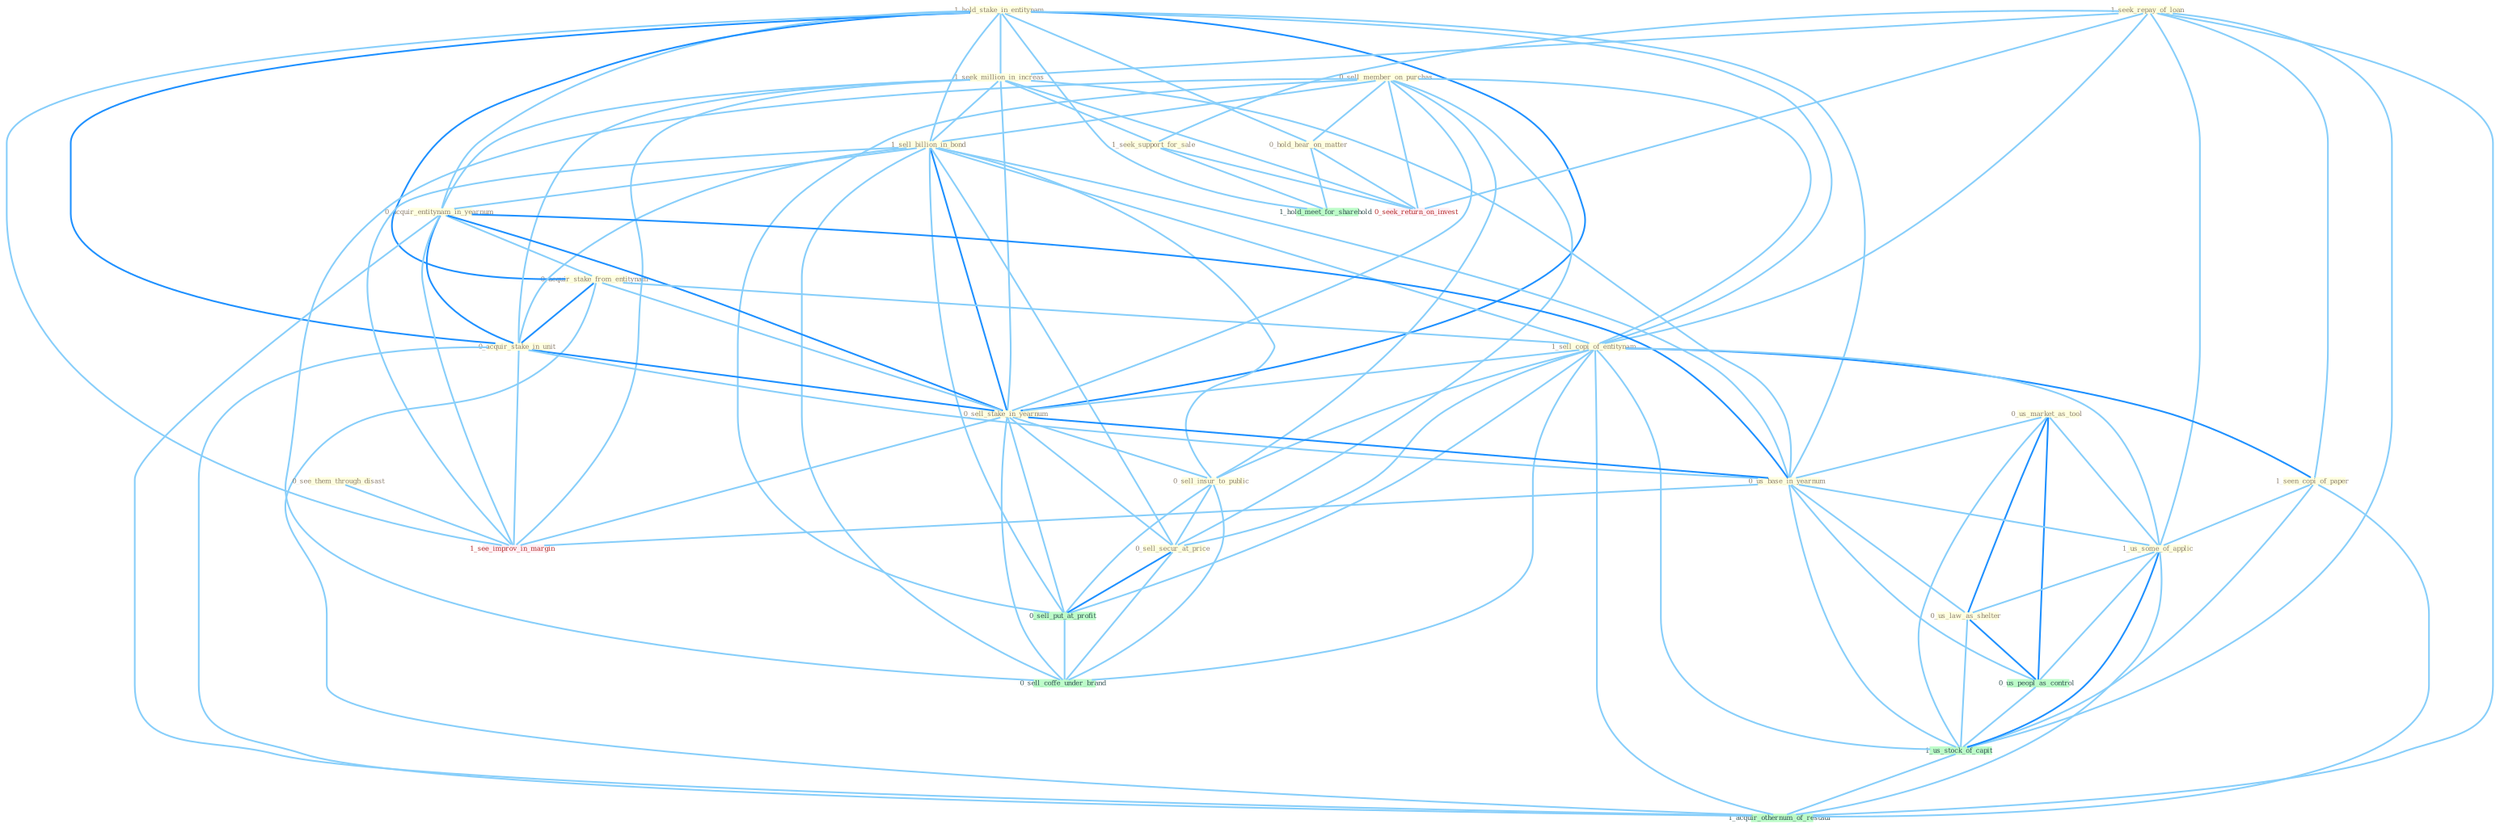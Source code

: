 Graph G{ 
    node
    [shape=polygon,style=filled,width=.5,height=.06,color="#BDFCC9",fixedsize=true,fontsize=4,
    fontcolor="#2f4f4f"];
    {node
    [color="#ffffe0", fontcolor="#8b7d6b"] "1_hold_stake_in_entitynam " "1_seek_repay_of_loan " "1_seek_million_in_increas " "0_sell_member_on_purchas " "1_sell_billion_in_bond " "0_acquir_entitynam_in_yearnum " "0_us_market_as_tool " "0_acquir_stake_from_entitynam " "0_acquir_stake_in_unit " "0_hold_hear_on_matter " "0_see_them_through_disast " "1_sell_copi_of_entitynam " "0_sell_stake_in_yearnum " "1_seen_copi_of_paper " "0_sell_insur_to_public " "0_us_base_in_yearnum " "0_sell_secur_at_price " "1_us_some_of_applic " "0_us_law_as_shelter " "1_seek_support_for_sale "}
{node [color="#fff0f5", fontcolor="#b22222"] "0_seek_return_on_invest " "1_see_improv_in_margin "}
edge [color="#B0E2FF"];

	"1_hold_stake_in_entitynam " -- "1_seek_million_in_increas " [w="1", color="#87cefa" ];
	"1_hold_stake_in_entitynam " -- "1_sell_billion_in_bond " [w="1", color="#87cefa" ];
	"1_hold_stake_in_entitynam " -- "0_acquir_entitynam_in_yearnum " [w="1", color="#87cefa" ];
	"1_hold_stake_in_entitynam " -- "0_acquir_stake_from_entitynam " [w="2", color="#1e90ff" , len=0.8];
	"1_hold_stake_in_entitynam " -- "0_acquir_stake_in_unit " [w="2", color="#1e90ff" , len=0.8];
	"1_hold_stake_in_entitynam " -- "0_hold_hear_on_matter " [w="1", color="#87cefa" ];
	"1_hold_stake_in_entitynam " -- "1_sell_copi_of_entitynam " [w="1", color="#87cefa" ];
	"1_hold_stake_in_entitynam " -- "0_sell_stake_in_yearnum " [w="2", color="#1e90ff" , len=0.8];
	"1_hold_stake_in_entitynam " -- "0_us_base_in_yearnum " [w="1", color="#87cefa" ];
	"1_hold_stake_in_entitynam " -- "1_see_improv_in_margin " [w="1", color="#87cefa" ];
	"1_hold_stake_in_entitynam " -- "1_hold_meet_for_sharehold " [w="1", color="#87cefa" ];
	"1_seek_repay_of_loan " -- "1_seek_million_in_increas " [w="1", color="#87cefa" ];
	"1_seek_repay_of_loan " -- "1_sell_copi_of_entitynam " [w="1", color="#87cefa" ];
	"1_seek_repay_of_loan " -- "1_seen_copi_of_paper " [w="1", color="#87cefa" ];
	"1_seek_repay_of_loan " -- "1_us_some_of_applic " [w="1", color="#87cefa" ];
	"1_seek_repay_of_loan " -- "1_seek_support_for_sale " [w="1", color="#87cefa" ];
	"1_seek_repay_of_loan " -- "0_seek_return_on_invest " [w="1", color="#87cefa" ];
	"1_seek_repay_of_loan " -- "1_us_stock_of_capit " [w="1", color="#87cefa" ];
	"1_seek_repay_of_loan " -- "1_acquir_othernum_of_restaur " [w="1", color="#87cefa" ];
	"1_seek_million_in_increas " -- "1_sell_billion_in_bond " [w="1", color="#87cefa" ];
	"1_seek_million_in_increas " -- "0_acquir_entitynam_in_yearnum " [w="1", color="#87cefa" ];
	"1_seek_million_in_increas " -- "0_acquir_stake_in_unit " [w="1", color="#87cefa" ];
	"1_seek_million_in_increas " -- "0_sell_stake_in_yearnum " [w="1", color="#87cefa" ];
	"1_seek_million_in_increas " -- "0_us_base_in_yearnum " [w="1", color="#87cefa" ];
	"1_seek_million_in_increas " -- "1_seek_support_for_sale " [w="1", color="#87cefa" ];
	"1_seek_million_in_increas " -- "0_seek_return_on_invest " [w="1", color="#87cefa" ];
	"1_seek_million_in_increas " -- "1_see_improv_in_margin " [w="1", color="#87cefa" ];
	"0_sell_member_on_purchas " -- "1_sell_billion_in_bond " [w="1", color="#87cefa" ];
	"0_sell_member_on_purchas " -- "0_hold_hear_on_matter " [w="1", color="#87cefa" ];
	"0_sell_member_on_purchas " -- "1_sell_copi_of_entitynam " [w="1", color="#87cefa" ];
	"0_sell_member_on_purchas " -- "0_sell_stake_in_yearnum " [w="1", color="#87cefa" ];
	"0_sell_member_on_purchas " -- "0_sell_insur_to_public " [w="1", color="#87cefa" ];
	"0_sell_member_on_purchas " -- "0_sell_secur_at_price " [w="1", color="#87cefa" ];
	"0_sell_member_on_purchas " -- "0_sell_put_at_profit " [w="1", color="#87cefa" ];
	"0_sell_member_on_purchas " -- "0_seek_return_on_invest " [w="1", color="#87cefa" ];
	"0_sell_member_on_purchas " -- "0_sell_coffe_under_brand " [w="1", color="#87cefa" ];
	"1_sell_billion_in_bond " -- "0_acquir_entitynam_in_yearnum " [w="1", color="#87cefa" ];
	"1_sell_billion_in_bond " -- "0_acquir_stake_in_unit " [w="1", color="#87cefa" ];
	"1_sell_billion_in_bond " -- "1_sell_copi_of_entitynam " [w="1", color="#87cefa" ];
	"1_sell_billion_in_bond " -- "0_sell_stake_in_yearnum " [w="2", color="#1e90ff" , len=0.8];
	"1_sell_billion_in_bond " -- "0_sell_insur_to_public " [w="1", color="#87cefa" ];
	"1_sell_billion_in_bond " -- "0_us_base_in_yearnum " [w="1", color="#87cefa" ];
	"1_sell_billion_in_bond " -- "0_sell_secur_at_price " [w="1", color="#87cefa" ];
	"1_sell_billion_in_bond " -- "0_sell_put_at_profit " [w="1", color="#87cefa" ];
	"1_sell_billion_in_bond " -- "1_see_improv_in_margin " [w="1", color="#87cefa" ];
	"1_sell_billion_in_bond " -- "0_sell_coffe_under_brand " [w="1", color="#87cefa" ];
	"0_acquir_entitynam_in_yearnum " -- "0_acquir_stake_from_entitynam " [w="1", color="#87cefa" ];
	"0_acquir_entitynam_in_yearnum " -- "0_acquir_stake_in_unit " [w="2", color="#1e90ff" , len=0.8];
	"0_acquir_entitynam_in_yearnum " -- "0_sell_stake_in_yearnum " [w="2", color="#1e90ff" , len=0.8];
	"0_acquir_entitynam_in_yearnum " -- "0_us_base_in_yearnum " [w="2", color="#1e90ff" , len=0.8];
	"0_acquir_entitynam_in_yearnum " -- "1_see_improv_in_margin " [w="1", color="#87cefa" ];
	"0_acquir_entitynam_in_yearnum " -- "1_acquir_othernum_of_restaur " [w="1", color="#87cefa" ];
	"0_us_market_as_tool " -- "0_us_base_in_yearnum " [w="1", color="#87cefa" ];
	"0_us_market_as_tool " -- "1_us_some_of_applic " [w="1", color="#87cefa" ];
	"0_us_market_as_tool " -- "0_us_law_as_shelter " [w="2", color="#1e90ff" , len=0.8];
	"0_us_market_as_tool " -- "0_us_peopl_as_control " [w="2", color="#1e90ff" , len=0.8];
	"0_us_market_as_tool " -- "1_us_stock_of_capit " [w="1", color="#87cefa" ];
	"0_acquir_stake_from_entitynam " -- "0_acquir_stake_in_unit " [w="2", color="#1e90ff" , len=0.8];
	"0_acquir_stake_from_entitynam " -- "1_sell_copi_of_entitynam " [w="1", color="#87cefa" ];
	"0_acquir_stake_from_entitynam " -- "0_sell_stake_in_yearnum " [w="1", color="#87cefa" ];
	"0_acquir_stake_from_entitynam " -- "1_acquir_othernum_of_restaur " [w="1", color="#87cefa" ];
	"0_acquir_stake_in_unit " -- "0_sell_stake_in_yearnum " [w="2", color="#1e90ff" , len=0.8];
	"0_acquir_stake_in_unit " -- "0_us_base_in_yearnum " [w="1", color="#87cefa" ];
	"0_acquir_stake_in_unit " -- "1_see_improv_in_margin " [w="1", color="#87cefa" ];
	"0_acquir_stake_in_unit " -- "1_acquir_othernum_of_restaur " [w="1", color="#87cefa" ];
	"0_hold_hear_on_matter " -- "0_seek_return_on_invest " [w="1", color="#87cefa" ];
	"0_hold_hear_on_matter " -- "1_hold_meet_for_sharehold " [w="1", color="#87cefa" ];
	"0_see_them_through_disast " -- "1_see_improv_in_margin " [w="1", color="#87cefa" ];
	"1_sell_copi_of_entitynam " -- "0_sell_stake_in_yearnum " [w="1", color="#87cefa" ];
	"1_sell_copi_of_entitynam " -- "1_seen_copi_of_paper " [w="2", color="#1e90ff" , len=0.8];
	"1_sell_copi_of_entitynam " -- "0_sell_insur_to_public " [w="1", color="#87cefa" ];
	"1_sell_copi_of_entitynam " -- "0_sell_secur_at_price " [w="1", color="#87cefa" ];
	"1_sell_copi_of_entitynam " -- "1_us_some_of_applic " [w="1", color="#87cefa" ];
	"1_sell_copi_of_entitynam " -- "0_sell_put_at_profit " [w="1", color="#87cefa" ];
	"1_sell_copi_of_entitynam " -- "1_us_stock_of_capit " [w="1", color="#87cefa" ];
	"1_sell_copi_of_entitynam " -- "0_sell_coffe_under_brand " [w="1", color="#87cefa" ];
	"1_sell_copi_of_entitynam " -- "1_acquir_othernum_of_restaur " [w="1", color="#87cefa" ];
	"0_sell_stake_in_yearnum " -- "0_sell_insur_to_public " [w="1", color="#87cefa" ];
	"0_sell_stake_in_yearnum " -- "0_us_base_in_yearnum " [w="2", color="#1e90ff" , len=0.8];
	"0_sell_stake_in_yearnum " -- "0_sell_secur_at_price " [w="1", color="#87cefa" ];
	"0_sell_stake_in_yearnum " -- "0_sell_put_at_profit " [w="1", color="#87cefa" ];
	"0_sell_stake_in_yearnum " -- "1_see_improv_in_margin " [w="1", color="#87cefa" ];
	"0_sell_stake_in_yearnum " -- "0_sell_coffe_under_brand " [w="1", color="#87cefa" ];
	"1_seen_copi_of_paper " -- "1_us_some_of_applic " [w="1", color="#87cefa" ];
	"1_seen_copi_of_paper " -- "1_us_stock_of_capit " [w="1", color="#87cefa" ];
	"1_seen_copi_of_paper " -- "1_acquir_othernum_of_restaur " [w="1", color="#87cefa" ];
	"0_sell_insur_to_public " -- "0_sell_secur_at_price " [w="1", color="#87cefa" ];
	"0_sell_insur_to_public " -- "0_sell_put_at_profit " [w="1", color="#87cefa" ];
	"0_sell_insur_to_public " -- "0_sell_coffe_under_brand " [w="1", color="#87cefa" ];
	"0_us_base_in_yearnum " -- "1_us_some_of_applic " [w="1", color="#87cefa" ];
	"0_us_base_in_yearnum " -- "0_us_law_as_shelter " [w="1", color="#87cefa" ];
	"0_us_base_in_yearnum " -- "0_us_peopl_as_control " [w="1", color="#87cefa" ];
	"0_us_base_in_yearnum " -- "1_us_stock_of_capit " [w="1", color="#87cefa" ];
	"0_us_base_in_yearnum " -- "1_see_improv_in_margin " [w="1", color="#87cefa" ];
	"0_sell_secur_at_price " -- "0_sell_put_at_profit " [w="2", color="#1e90ff" , len=0.8];
	"0_sell_secur_at_price " -- "0_sell_coffe_under_brand " [w="1", color="#87cefa" ];
	"1_us_some_of_applic " -- "0_us_law_as_shelter " [w="1", color="#87cefa" ];
	"1_us_some_of_applic " -- "0_us_peopl_as_control " [w="1", color="#87cefa" ];
	"1_us_some_of_applic " -- "1_us_stock_of_capit " [w="2", color="#1e90ff" , len=0.8];
	"1_us_some_of_applic " -- "1_acquir_othernum_of_restaur " [w="1", color="#87cefa" ];
	"0_us_law_as_shelter " -- "0_us_peopl_as_control " [w="2", color="#1e90ff" , len=0.8];
	"0_us_law_as_shelter " -- "1_us_stock_of_capit " [w="1", color="#87cefa" ];
	"1_seek_support_for_sale " -- "0_seek_return_on_invest " [w="1", color="#87cefa" ];
	"1_seek_support_for_sale " -- "1_hold_meet_for_sharehold " [w="1", color="#87cefa" ];
	"0_us_peopl_as_control " -- "1_us_stock_of_capit " [w="1", color="#87cefa" ];
	"0_sell_put_at_profit " -- "0_sell_coffe_under_brand " [w="1", color="#87cefa" ];
	"1_us_stock_of_capit " -- "1_acquir_othernum_of_restaur " [w="1", color="#87cefa" ];
}